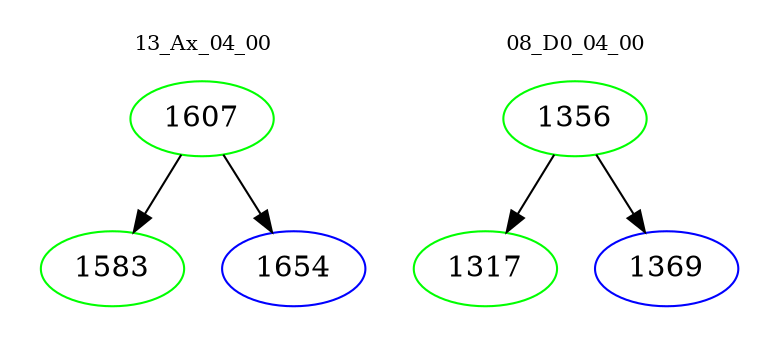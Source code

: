 digraph{
subgraph cluster_0 {
color = white
label = "13_Ax_04_00";
fontsize=10;
T0_1607 [label="1607", color="green"]
T0_1607 -> T0_1583 [color="black"]
T0_1583 [label="1583", color="green"]
T0_1607 -> T0_1654 [color="black"]
T0_1654 [label="1654", color="blue"]
}
subgraph cluster_1 {
color = white
label = "08_D0_04_00";
fontsize=10;
T1_1356 [label="1356", color="green"]
T1_1356 -> T1_1317 [color="black"]
T1_1317 [label="1317", color="green"]
T1_1356 -> T1_1369 [color="black"]
T1_1369 [label="1369", color="blue"]
}
}
